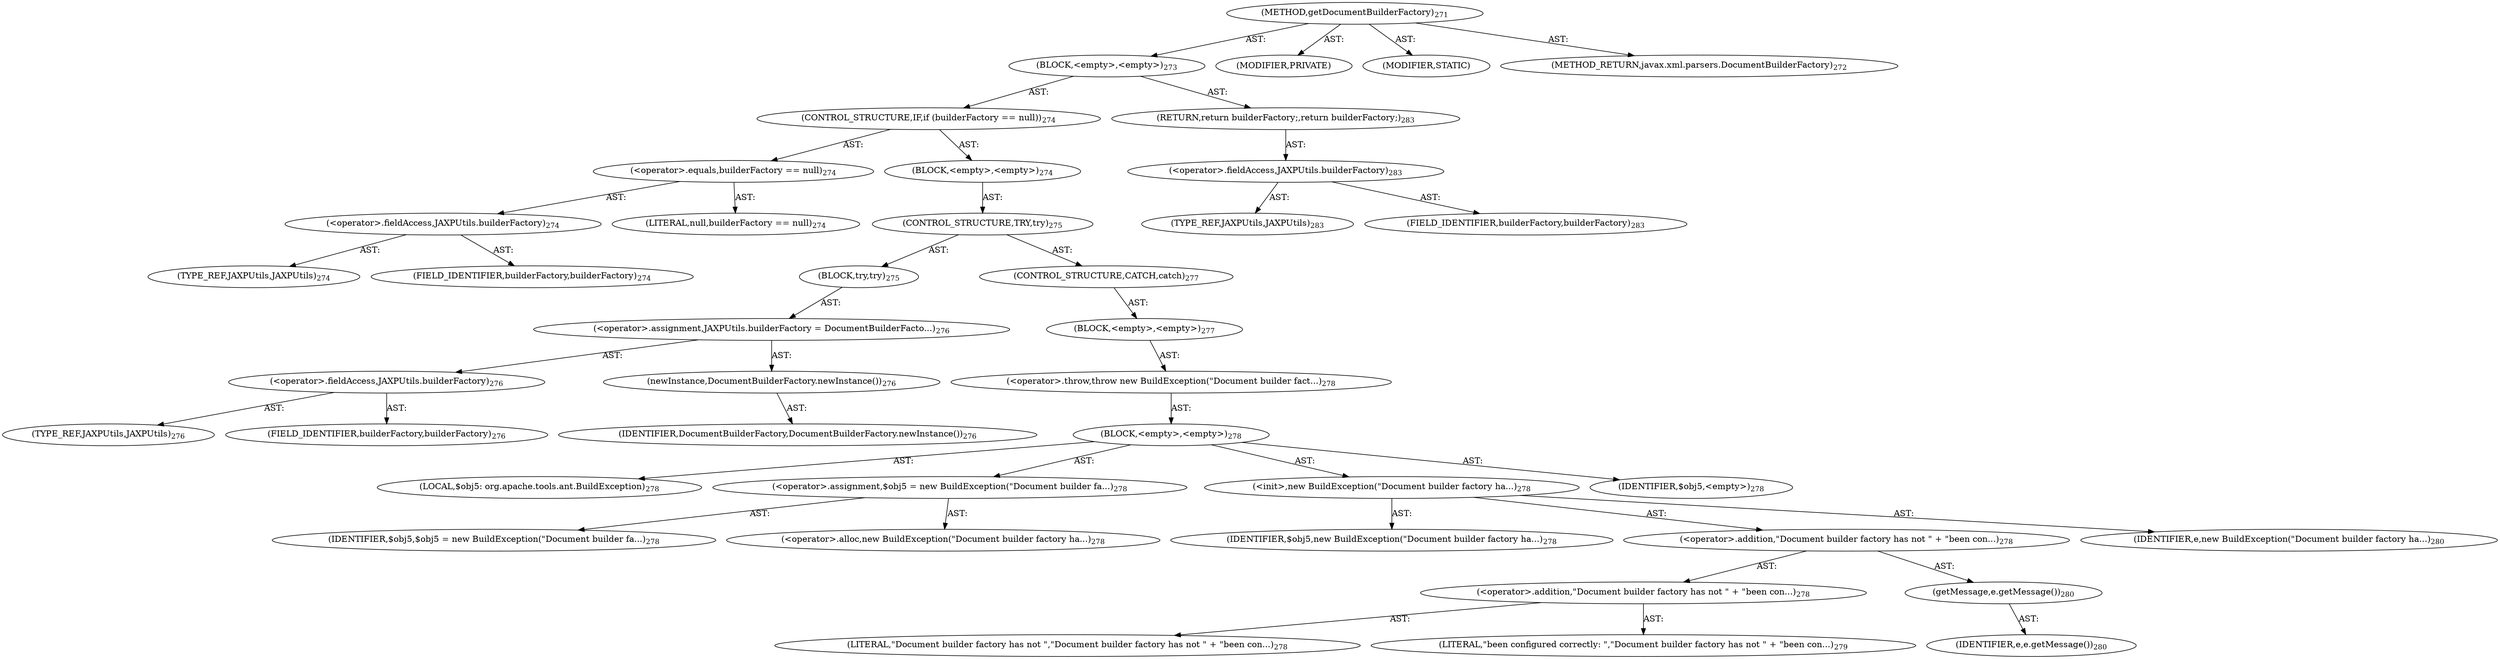 digraph "getDocumentBuilderFactory" {  
"111669149706" [label = <(METHOD,getDocumentBuilderFactory)<SUB>271</SUB>> ]
"25769803808" [label = <(BLOCK,&lt;empty&gt;,&lt;empty&gt;)<SUB>273</SUB>> ]
"47244640273" [label = <(CONTROL_STRUCTURE,IF,if (builderFactory == null))<SUB>274</SUB>> ]
"30064771137" [label = <(&lt;operator&gt;.equals,builderFactory == null)<SUB>274</SUB>> ]
"30064771138" [label = <(&lt;operator&gt;.fieldAccess,JAXPUtils.builderFactory)<SUB>274</SUB>> ]
"180388626440" [label = <(TYPE_REF,JAXPUtils,JAXPUtils)<SUB>274</SUB>> ]
"55834574856" [label = <(FIELD_IDENTIFIER,builderFactory,builderFactory)<SUB>274</SUB>> ]
"90194313224" [label = <(LITERAL,null,builderFactory == null)<SUB>274</SUB>> ]
"25769803809" [label = <(BLOCK,&lt;empty&gt;,&lt;empty&gt;)<SUB>274</SUB>> ]
"47244640274" [label = <(CONTROL_STRUCTURE,TRY,try)<SUB>275</SUB>> ]
"25769803810" [label = <(BLOCK,try,try)<SUB>275</SUB>> ]
"30064771139" [label = <(&lt;operator&gt;.assignment,JAXPUtils.builderFactory = DocumentBuilderFacto...)<SUB>276</SUB>> ]
"30064771140" [label = <(&lt;operator&gt;.fieldAccess,JAXPUtils.builderFactory)<SUB>276</SUB>> ]
"180388626441" [label = <(TYPE_REF,JAXPUtils,JAXPUtils)<SUB>276</SUB>> ]
"55834574857" [label = <(FIELD_IDENTIFIER,builderFactory,builderFactory)<SUB>276</SUB>> ]
"30064771141" [label = <(newInstance,DocumentBuilderFactory.newInstance())<SUB>276</SUB>> ]
"68719476771" [label = <(IDENTIFIER,DocumentBuilderFactory,DocumentBuilderFactory.newInstance())<SUB>276</SUB>> ]
"47244640275" [label = <(CONTROL_STRUCTURE,CATCH,catch)<SUB>277</SUB>> ]
"25769803811" [label = <(BLOCK,&lt;empty&gt;,&lt;empty&gt;)<SUB>277</SUB>> ]
"30064771142" [label = <(&lt;operator&gt;.throw,throw new BuildException(&quot;Document builder fact...)<SUB>278</SUB>> ]
"25769803812" [label = <(BLOCK,&lt;empty&gt;,&lt;empty&gt;)<SUB>278</SUB>> ]
"94489280518" [label = <(LOCAL,$obj5: org.apache.tools.ant.BuildException)<SUB>278</SUB>> ]
"30064771143" [label = <(&lt;operator&gt;.assignment,$obj5 = new BuildException(&quot;Document builder fa...)<SUB>278</SUB>> ]
"68719476772" [label = <(IDENTIFIER,$obj5,$obj5 = new BuildException(&quot;Document builder fa...)<SUB>278</SUB>> ]
"30064771144" [label = <(&lt;operator&gt;.alloc,new BuildException(&quot;Document builder factory ha...)<SUB>278</SUB>> ]
"30064771145" [label = <(&lt;init&gt;,new BuildException(&quot;Document builder factory ha...)<SUB>278</SUB>> ]
"68719476773" [label = <(IDENTIFIER,$obj5,new BuildException(&quot;Document builder factory ha...)<SUB>278</SUB>> ]
"30064771146" [label = <(&lt;operator&gt;.addition,&quot;Document builder factory has not &quot; + &quot;been con...)<SUB>278</SUB>> ]
"30064771147" [label = <(&lt;operator&gt;.addition,&quot;Document builder factory has not &quot; + &quot;been con...)<SUB>278</SUB>> ]
"90194313225" [label = <(LITERAL,&quot;Document builder factory has not &quot;,&quot;Document builder factory has not &quot; + &quot;been con...)<SUB>278</SUB>> ]
"90194313226" [label = <(LITERAL,&quot;been configured correctly: &quot;,&quot;Document builder factory has not &quot; + &quot;been con...)<SUB>279</SUB>> ]
"30064771148" [label = <(getMessage,e.getMessage())<SUB>280</SUB>> ]
"68719476774" [label = <(IDENTIFIER,e,e.getMessage())<SUB>280</SUB>> ]
"68719476775" [label = <(IDENTIFIER,e,new BuildException(&quot;Document builder factory ha...)<SUB>280</SUB>> ]
"68719476776" [label = <(IDENTIFIER,$obj5,&lt;empty&gt;)<SUB>278</SUB>> ]
"146028888075" [label = <(RETURN,return builderFactory;,return builderFactory;)<SUB>283</SUB>> ]
"30064771149" [label = <(&lt;operator&gt;.fieldAccess,JAXPUtils.builderFactory)<SUB>283</SUB>> ]
"180388626442" [label = <(TYPE_REF,JAXPUtils,JAXPUtils)<SUB>283</SUB>> ]
"55834574858" [label = <(FIELD_IDENTIFIER,builderFactory,builderFactory)<SUB>283</SUB>> ]
"133143986204" [label = <(MODIFIER,PRIVATE)> ]
"133143986205" [label = <(MODIFIER,STATIC)> ]
"128849018890" [label = <(METHOD_RETURN,javax.xml.parsers.DocumentBuilderFactory)<SUB>272</SUB>> ]
  "111669149706" -> "25769803808"  [ label = "AST: "] 
  "111669149706" -> "133143986204"  [ label = "AST: "] 
  "111669149706" -> "133143986205"  [ label = "AST: "] 
  "111669149706" -> "128849018890"  [ label = "AST: "] 
  "25769803808" -> "47244640273"  [ label = "AST: "] 
  "25769803808" -> "146028888075"  [ label = "AST: "] 
  "47244640273" -> "30064771137"  [ label = "AST: "] 
  "47244640273" -> "25769803809"  [ label = "AST: "] 
  "30064771137" -> "30064771138"  [ label = "AST: "] 
  "30064771137" -> "90194313224"  [ label = "AST: "] 
  "30064771138" -> "180388626440"  [ label = "AST: "] 
  "30064771138" -> "55834574856"  [ label = "AST: "] 
  "25769803809" -> "47244640274"  [ label = "AST: "] 
  "47244640274" -> "25769803810"  [ label = "AST: "] 
  "47244640274" -> "47244640275"  [ label = "AST: "] 
  "25769803810" -> "30064771139"  [ label = "AST: "] 
  "30064771139" -> "30064771140"  [ label = "AST: "] 
  "30064771139" -> "30064771141"  [ label = "AST: "] 
  "30064771140" -> "180388626441"  [ label = "AST: "] 
  "30064771140" -> "55834574857"  [ label = "AST: "] 
  "30064771141" -> "68719476771"  [ label = "AST: "] 
  "47244640275" -> "25769803811"  [ label = "AST: "] 
  "25769803811" -> "30064771142"  [ label = "AST: "] 
  "30064771142" -> "25769803812"  [ label = "AST: "] 
  "25769803812" -> "94489280518"  [ label = "AST: "] 
  "25769803812" -> "30064771143"  [ label = "AST: "] 
  "25769803812" -> "30064771145"  [ label = "AST: "] 
  "25769803812" -> "68719476776"  [ label = "AST: "] 
  "30064771143" -> "68719476772"  [ label = "AST: "] 
  "30064771143" -> "30064771144"  [ label = "AST: "] 
  "30064771145" -> "68719476773"  [ label = "AST: "] 
  "30064771145" -> "30064771146"  [ label = "AST: "] 
  "30064771145" -> "68719476775"  [ label = "AST: "] 
  "30064771146" -> "30064771147"  [ label = "AST: "] 
  "30064771146" -> "30064771148"  [ label = "AST: "] 
  "30064771147" -> "90194313225"  [ label = "AST: "] 
  "30064771147" -> "90194313226"  [ label = "AST: "] 
  "30064771148" -> "68719476774"  [ label = "AST: "] 
  "146028888075" -> "30064771149"  [ label = "AST: "] 
  "30064771149" -> "180388626442"  [ label = "AST: "] 
  "30064771149" -> "55834574858"  [ label = "AST: "] 
}
